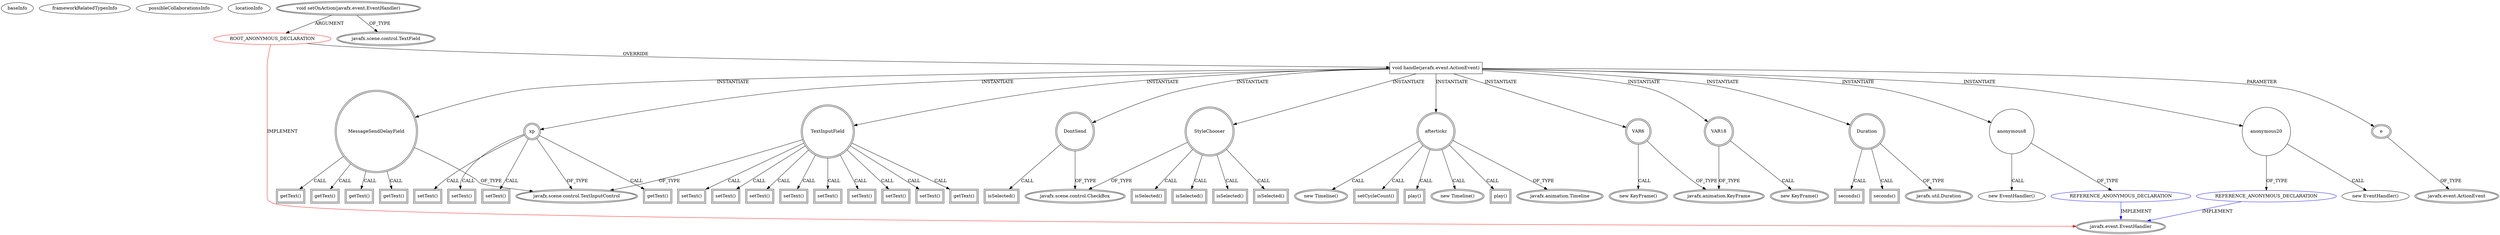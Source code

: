 digraph {
baseInfo[graphId=1485,category="extension_graph",isAnonymous=true,possibleRelation=true]
frameworkRelatedTypesInfo[0="javafx.event.EventHandler"]
possibleCollaborationsInfo[0="1485~OVERRIDING_METHOD_DECLARATION-INSTANTIATION-~javafx.event.EventHandler ~javafx.event.EventHandler ~true~true"]
locationInfo[projectName="Totenfluch-TPrivateChat-Client",filePath="/Totenfluch-TPrivateChat-Client/TPrivateChat-Client-master/TPvtChat-C/src/me/Totenfluch/pack/Main.java",contextSignature="void start(javafx.stage.Stage)",graphId="1485"]
0[label="ROOT_ANONYMOUS_DECLARATION",vertexType="ROOT_ANONYMOUS_DECLARATION",isFrameworkType=false,color=red]
1[label="javafx.event.EventHandler",vertexType="FRAMEWORK_INTERFACE_TYPE",isFrameworkType=true,peripheries=2]
2[label="void setOnAction(javafx.event.EventHandler)",vertexType="OUTSIDE_CALL",isFrameworkType=true,peripheries=2]
3[label="javafx.scene.control.TextField",vertexType="FRAMEWORK_CLASS_TYPE",isFrameworkType=true,peripheries=2]
4[label="void handle(javafx.event.ActionEvent)",vertexType="OVERRIDING_METHOD_DECLARATION",isFrameworkType=false,shape=box]
5[label="e",vertexType="PARAMETER_DECLARATION",isFrameworkType=true,peripheries=2]
6[label="javafx.event.ActionEvent",vertexType="FRAMEWORK_CLASS_TYPE",isFrameworkType=true,peripheries=2]
7[label="TextInputField",vertexType="VARIABLE_EXPRESION",isFrameworkType=true,peripheries=2,shape=circle]
9[label="javafx.scene.control.TextInputControl",vertexType="FRAMEWORK_CLASS_TYPE",isFrameworkType=true,peripheries=2]
8[label="getText()",vertexType="INSIDE_CALL",isFrameworkType=true,peripheries=2,shape=box]
10[label="MessageSendDelayField",vertexType="VARIABLE_EXPRESION",isFrameworkType=true,peripheries=2,shape=circle]
11[label="getText()",vertexType="INSIDE_CALL",isFrameworkType=true,peripheries=2,shape=box]
14[label="getText()",vertexType="INSIDE_CALL",isFrameworkType=true,peripheries=2,shape=box]
15[label="StyleChooser",vertexType="VARIABLE_EXPRESION",isFrameworkType=true,peripheries=2,shape=circle]
17[label="javafx.scene.control.CheckBox",vertexType="FRAMEWORK_CLASS_TYPE",isFrameworkType=true,peripheries=2]
16[label="isSelected()",vertexType="INSIDE_CALL",isFrameworkType=true,peripheries=2,shape=box]
19[label="getText()",vertexType="INSIDE_CALL",isFrameworkType=true,peripheries=2,shape=box]
21[label="aftertickz",vertexType="VARIABLE_EXPRESION",isFrameworkType=true,peripheries=2,shape=circle]
22[label="javafx.animation.Timeline",vertexType="FRAMEWORK_CLASS_TYPE",isFrameworkType=true,peripheries=2]
20[label="new Timeline()",vertexType="CONSTRUCTOR_CALL",isFrameworkType=true,peripheries=2]
24[label="VAR6",vertexType="VARIABLE_EXPRESION",isFrameworkType=true,peripheries=2,shape=circle]
25[label="javafx.animation.KeyFrame",vertexType="FRAMEWORK_CLASS_TYPE",isFrameworkType=true,peripheries=2]
23[label="new KeyFrame()",vertexType="CONSTRUCTOR_CALL",isFrameworkType=true,peripheries=2]
26[label="Duration",vertexType="VARIABLE_EXPRESION",isFrameworkType=true,peripheries=2,shape=circle]
28[label="javafx.util.Duration",vertexType="FRAMEWORK_CLASS_TYPE",isFrameworkType=true,peripheries=2]
27[label="seconds()",vertexType="INSIDE_CALL",isFrameworkType=true,peripheries=2,shape=box]
30[label="anonymous8",vertexType="VARIABLE_EXPRESION",isFrameworkType=false,shape=circle]
31[label="REFERENCE_ANONYMOUS_DECLARATION",vertexType="REFERENCE_ANONYMOUS_DECLARATION",isFrameworkType=false,color=blue]
29[label="new EventHandler()",vertexType="CONSTRUCTOR_CALL",isFrameworkType=false]
33[label="xp",vertexType="VARIABLE_EXPRESION",isFrameworkType=true,peripheries=2,shape=circle]
34[label="getText()",vertexType="INSIDE_CALL",isFrameworkType=true,peripheries=2,shape=box]
37[label="setText()",vertexType="INSIDE_CALL",isFrameworkType=true,peripheries=2,shape=box]
39[label="setText()",vertexType="INSIDE_CALL",isFrameworkType=true,peripheries=2,shape=box]
41[label="setText()",vertexType="INSIDE_CALL",isFrameworkType=true,peripheries=2,shape=box]
43[label="setCycleCount()",vertexType="INSIDE_CALL",isFrameworkType=true,peripheries=2,shape=box]
45[label="play()",vertexType="INSIDE_CALL",isFrameworkType=true,peripheries=2,shape=box]
47[label="setText()",vertexType="INSIDE_CALL",isFrameworkType=true,peripheries=2,shape=box]
49[label="getText()",vertexType="INSIDE_CALL",isFrameworkType=true,peripheries=2,shape=box]
50[label="new Timeline()",vertexType="CONSTRUCTOR_CALL",isFrameworkType=true,peripheries=2]
53[label="VAR18",vertexType="VARIABLE_EXPRESION",isFrameworkType=true,peripheries=2,shape=circle]
52[label="new KeyFrame()",vertexType="CONSTRUCTOR_CALL",isFrameworkType=true,peripheries=2]
56[label="seconds()",vertexType="INSIDE_CALL",isFrameworkType=true,peripheries=2,shape=box]
58[label="anonymous20",vertexType="VARIABLE_EXPRESION",isFrameworkType=false,shape=circle]
59[label="REFERENCE_ANONYMOUS_DECLARATION",vertexType="REFERENCE_ANONYMOUS_DECLARATION",isFrameworkType=false,color=blue]
57[label="new EventHandler()",vertexType="CONSTRUCTOR_CALL",isFrameworkType=false]
61[label="DontSend",vertexType="VARIABLE_EXPRESION",isFrameworkType=true,peripheries=2,shape=circle]
62[label="isSelected()",vertexType="INSIDE_CALL",isFrameworkType=true,peripheries=2,shape=box]
65[label="play()",vertexType="INSIDE_CALL",isFrameworkType=true,peripheries=2,shape=box]
67[label="setText()",vertexType="INSIDE_CALL",isFrameworkType=true,peripheries=2,shape=box]
69[label="isSelected()",vertexType="INSIDE_CALL",isFrameworkType=true,peripheries=2,shape=box]
71[label="setText()",vertexType="INSIDE_CALL",isFrameworkType=true,peripheries=2,shape=box]
73[label="setText()",vertexType="INSIDE_CALL",isFrameworkType=true,peripheries=2,shape=box]
75[label="isSelected()",vertexType="INSIDE_CALL",isFrameworkType=true,peripheries=2,shape=box]
77[label="setText()",vertexType="INSIDE_CALL",isFrameworkType=true,peripheries=2,shape=box]
79[label="setText()",vertexType="INSIDE_CALL",isFrameworkType=true,peripheries=2,shape=box]
81[label="isSelected()",vertexType="INSIDE_CALL",isFrameworkType=true,peripheries=2,shape=box]
83[label="setText()",vertexType="INSIDE_CALL",isFrameworkType=true,peripheries=2,shape=box]
85[label="setText()",vertexType="INSIDE_CALL",isFrameworkType=true,peripheries=2,shape=box]
0->1[label="IMPLEMENT",color=red]
2->0[label="ARGUMENT"]
2->3[label="OF_TYPE"]
0->4[label="OVERRIDE"]
5->6[label="OF_TYPE"]
4->5[label="PARAMETER"]
4->7[label="INSTANTIATE"]
7->9[label="OF_TYPE"]
7->8[label="CALL"]
4->10[label="INSTANTIATE"]
10->9[label="OF_TYPE"]
10->11[label="CALL"]
10->14[label="CALL"]
4->15[label="INSTANTIATE"]
15->17[label="OF_TYPE"]
15->16[label="CALL"]
10->19[label="CALL"]
4->21[label="INSTANTIATE"]
21->22[label="OF_TYPE"]
21->20[label="CALL"]
4->24[label="INSTANTIATE"]
24->25[label="OF_TYPE"]
24->23[label="CALL"]
4->26[label="INSTANTIATE"]
26->28[label="OF_TYPE"]
26->27[label="CALL"]
4->30[label="INSTANTIATE"]
31->1[label="IMPLEMENT",color=blue]
30->31[label="OF_TYPE"]
30->29[label="CALL"]
4->33[label="INSTANTIATE"]
33->9[label="OF_TYPE"]
33->34[label="CALL"]
33->37[label="CALL"]
33->39[label="CALL"]
33->41[label="CALL"]
21->43[label="CALL"]
21->45[label="CALL"]
7->47[label="CALL"]
10->49[label="CALL"]
21->50[label="CALL"]
4->53[label="INSTANTIATE"]
53->25[label="OF_TYPE"]
53->52[label="CALL"]
26->56[label="CALL"]
4->58[label="INSTANTIATE"]
59->1[label="IMPLEMENT",color=blue]
58->59[label="OF_TYPE"]
58->57[label="CALL"]
4->61[label="INSTANTIATE"]
61->17[label="OF_TYPE"]
61->62[label="CALL"]
21->65[label="CALL"]
7->67[label="CALL"]
15->69[label="CALL"]
7->71[label="CALL"]
7->73[label="CALL"]
15->75[label="CALL"]
7->77[label="CALL"]
7->79[label="CALL"]
15->81[label="CALL"]
7->83[label="CALL"]
7->85[label="CALL"]
}
